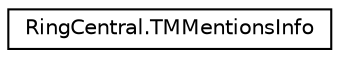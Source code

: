 digraph "Graphical Class Hierarchy"
{
 // LATEX_PDF_SIZE
  edge [fontname="Helvetica",fontsize="10",labelfontname="Helvetica",labelfontsize="10"];
  node [fontname="Helvetica",fontsize="10",shape=record];
  rankdir="LR";
  Node0 [label="RingCentral.TMMentionsInfo",height=0.2,width=0.4,color="black", fillcolor="white", style="filled",URL="$classRingCentral_1_1TMMentionsInfo.html",tooltip=" "];
}
